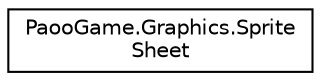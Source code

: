 digraph "Graphical Class Hierarchy"
{
 // INTERACTIVE_SVG=YES
 // LATEX_PDF_SIZE
  edge [fontname="Helvetica",fontsize="10",labelfontname="Helvetica",labelfontsize="10"];
  node [fontname="Helvetica",fontsize="10",shape=record];
  rankdir="LR";
  Node0 [label="PaooGame.Graphics.Sprite\lSheet",height=0.2,width=0.4,color="black", fillcolor="white", style="filled",URL="$class_paoo_game_1_1_graphics_1_1_sprite_sheet.html",tooltip=" "];
}
